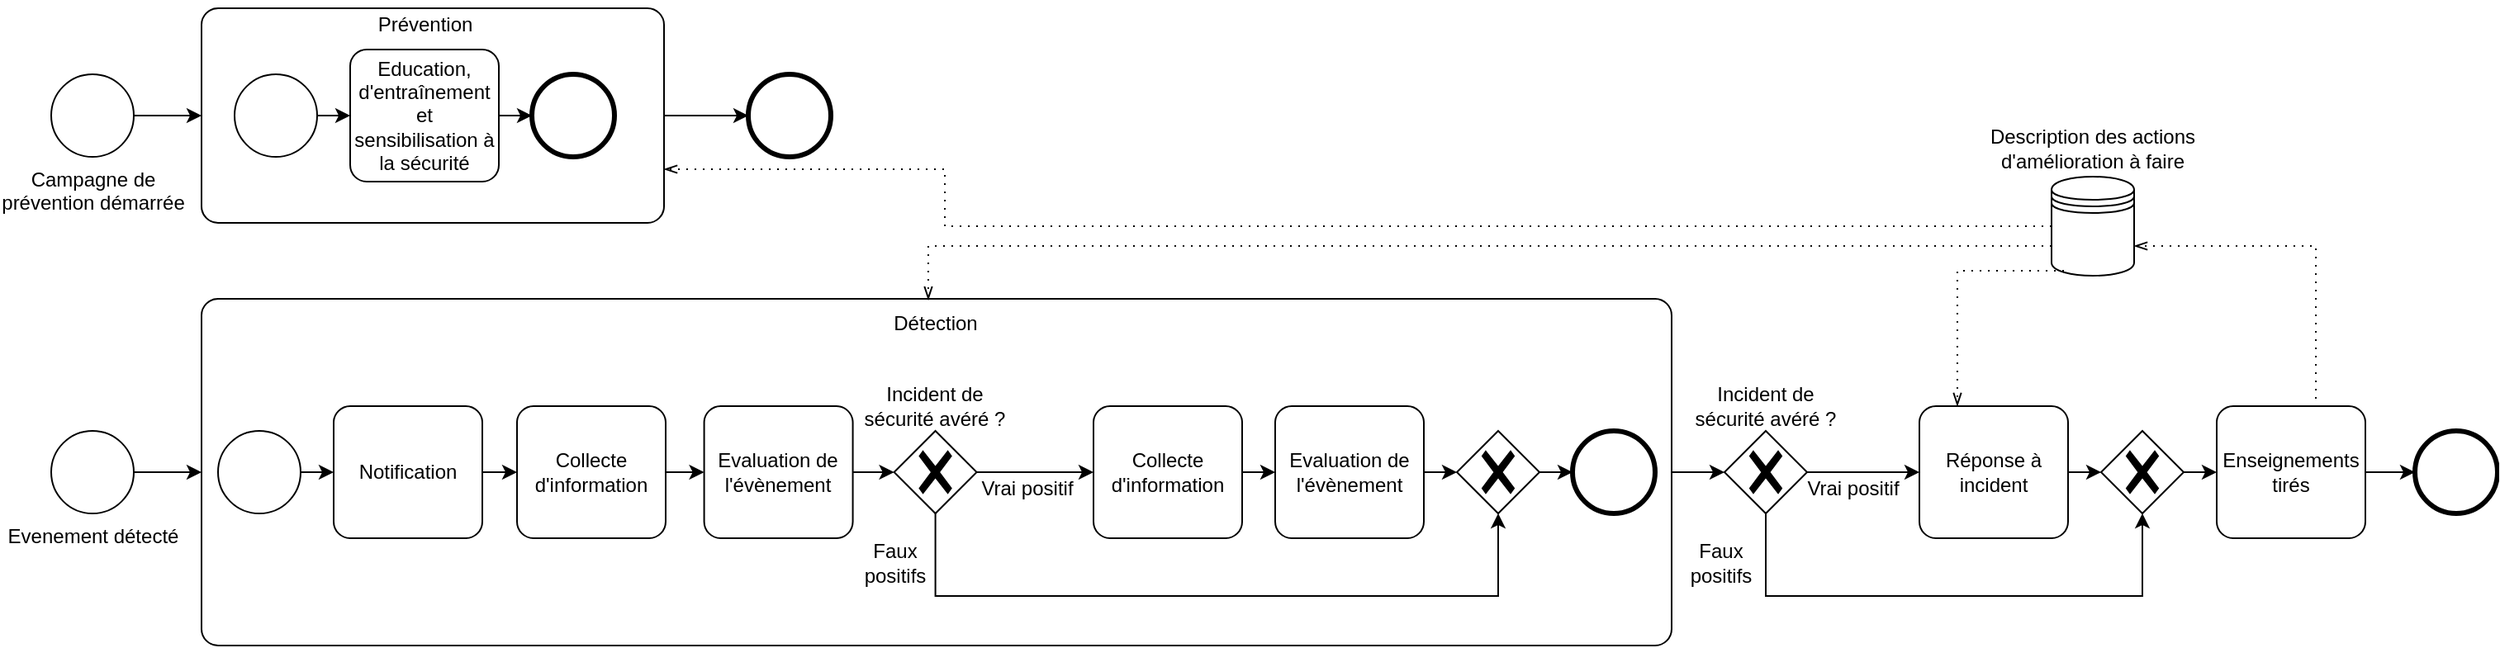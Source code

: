<mxfile version="21.4.0" type="github">
  <diagram name="Page-1" id="3ifD2pxqsWoWhPXdi1wA">
    <mxGraphModel dx="2283" dy="794" grid="1" gridSize="10" guides="1" tooltips="1" connect="1" arrows="1" fold="1" page="1" pageScale="1" pageWidth="850" pageHeight="1100" math="0" shadow="0">
      <root>
        <mxCell id="0" />
        <mxCell id="1" parent="0" />
        <mxCell id="XGC0C7EivsoRTgifj-aX-14" style="edgeStyle=orthogonalEdgeStyle;rounded=0;orthogonalLoop=1;jettySize=auto;html=1;exitX=1;exitY=0.5;exitDx=0;exitDy=0;exitPerimeter=0;" parent="1" source="XGC0C7EivsoRTgifj-aX-6" target="XGC0C7EivsoRTgifj-aX-13" edge="1">
          <mxGeometry relative="1" as="geometry" />
        </mxCell>
        <mxCell id="XGC0C7EivsoRTgifj-aX-6" value="" style="points=[[0.25,0,0],[0.5,0,0],[0.75,0,0],[1,0.25,0],[1,0.5,0],[1,0.75,0],[0.75,1,0],[0.5,1,0],[0.25,1,0],[0,0.75,0],[0,0.5,0],[0,0.25,0]];shape=mxgraph.bpmn.task;whiteSpace=wrap;rectStyle=rounded;size=10;html=1;container=0;expand=0;collapsible=0;taskMarker=abstract;" parent="1" vertex="1">
          <mxGeometry x="-190" y="290" width="280" height="130" as="geometry" />
        </mxCell>
        <mxCell id="jQWG2q-qJjAz_GA5LOOw-13" style="edgeStyle=orthogonalEdgeStyle;rounded=0;orthogonalLoop=1;jettySize=auto;html=1;exitX=1;exitY=0.5;exitDx=0;exitDy=0;exitPerimeter=0;entryX=0;entryY=0.5;entryDx=0;entryDy=0;entryPerimeter=0;" parent="1" source="revk8UcwppAEnoucgF0V-80" target="XGC0C7EivsoRTgifj-aX-25" edge="1">
          <mxGeometry relative="1" as="geometry" />
        </mxCell>
        <mxCell id="revk8UcwppAEnoucgF0V-80" value="" style="points=[[0.25,0,0],[0.5,0,0],[0.75,0,0],[1,0.25,0],[1,0.5,0],[1,0.75,0],[0.75,1,0],[0.5,1,0],[0.25,1,0],[0,0.75,0],[0,0.5,0],[0,0.25,0]];shape=mxgraph.bpmn.task;whiteSpace=wrap;rectStyle=rounded;size=10;html=1;container=0;expand=0;collapsible=0;taskMarker=abstract;" parent="1" vertex="1">
          <mxGeometry x="-190" y="466" width="890" height="210" as="geometry" />
        </mxCell>
        <mxCell id="XGC0C7EivsoRTgifj-aX-18" style="edgeStyle=orthogonalEdgeStyle;rounded=0;orthogonalLoop=1;jettySize=auto;html=1;exitX=1;exitY=0.5;exitDx=0;exitDy=0;exitPerimeter=0;entryX=0;entryY=0.5;entryDx=0;entryDy=0;entryPerimeter=0;" parent="1" source="revk8UcwppAEnoucgF0V-12" target="revk8UcwppAEnoucgF0V-80" edge="1">
          <mxGeometry relative="1" as="geometry" />
        </mxCell>
        <mxCell id="revk8UcwppAEnoucgF0V-12" value="&lt;div&gt;Evenement détecté&lt;/div&gt;" style="points=[[0.145,0.145,0],[0.5,0,0],[0.855,0.145,0],[1,0.5,0],[0.855,0.855,0],[0.5,1,0],[0.145,0.855,0],[0,0.5,0]];shape=mxgraph.bpmn.event;html=1;verticalLabelPosition=bottom;labelBackgroundColor=#ffffff;verticalAlign=top;align=center;perimeter=ellipsePerimeter;outlineConnect=0;aspect=fixed;outline=standard;symbol=general;" parent="1" vertex="1">
          <mxGeometry x="-281" y="546" width="50" height="50" as="geometry" />
        </mxCell>
        <mxCell id="XGC0C7EivsoRTgifj-aX-23" style="edgeStyle=orthogonalEdgeStyle;rounded=0;orthogonalLoop=1;jettySize=auto;html=1;exitX=1;exitY=0.5;exitDx=0;exitDy=0;exitPerimeter=0;" parent="1" source="revk8UcwppAEnoucgF0V-35" target="XGC0C7EivsoRTgifj-aX-22" edge="1">
          <mxGeometry relative="1" as="geometry" />
        </mxCell>
        <mxCell id="revk8UcwppAEnoucgF0V-35" value="" style="points=[[0.25,0.25,0],[0.5,0,0],[0.75,0.25,0],[1,0.5,0],[0.75,0.75,0],[0.5,1,0],[0.25,0.75,0],[0,0.5,0]];shape=mxgraph.bpmn.gateway2;html=1;verticalLabelPosition=bottom;labelBackgroundColor=#ffffff;verticalAlign=top;align=center;perimeter=rhombusPerimeter;outlineConnect=0;outline=none;symbol=none;gwType=exclusive;" parent="1" vertex="1">
          <mxGeometry x="570" y="546" width="50" height="50" as="geometry" />
        </mxCell>
        <mxCell id="jQWG2q-qJjAz_GA5LOOw-15" style="edgeStyle=orthogonalEdgeStyle;rounded=0;orthogonalLoop=1;jettySize=auto;html=1;exitX=1;exitY=0.5;exitDx=0;exitDy=0;exitPerimeter=0;entryX=0;entryY=0.5;entryDx=0;entryDy=0;entryPerimeter=0;" parent="1" source="revk8UcwppAEnoucgF0V-86" target="jQWG2q-qJjAz_GA5LOOw-12" edge="1">
          <mxGeometry relative="1" as="geometry">
            <mxPoint x="1050" y="571" as="sourcePoint" />
          </mxGeometry>
        </mxCell>
        <mxCell id="revk8UcwppAEnoucgF0V-86" value="" style="points=[[0.25,0.25,0],[0.5,0,0],[0.75,0.25,0],[1,0.5,0],[0.75,0.75,0],[0.5,1,0],[0.25,0.75,0],[0,0.5,0]];shape=mxgraph.bpmn.gateway2;html=1;verticalLabelPosition=bottom;labelBackgroundColor=#ffffff;verticalAlign=top;align=center;perimeter=rhombusPerimeter;outlineConnect=0;outline=none;symbol=none;gwType=exclusive;" parent="1" vertex="1">
          <mxGeometry x="960" y="546" width="50" height="50" as="geometry" />
        </mxCell>
        <mxCell id="revk8UcwppAEnoucgF0V-94" style="edgeStyle=orthogonalEdgeStyle;rounded=0;orthogonalLoop=1;jettySize=auto;html=1;exitX=0.5;exitY=1;exitDx=0;exitDy=0;exitPerimeter=0;entryX=0.5;entryY=1;entryDx=0;entryDy=0;entryPerimeter=0;" parent="1" source="revk8UcwppAEnoucgF0V-24" target="revk8UcwppAEnoucgF0V-35" edge="1">
          <mxGeometry relative="1" as="geometry">
            <mxPoint x="925" y="551" as="targetPoint" />
            <mxPoint x="599.94" y="576" as="sourcePoint" />
            <Array as="points">
              <mxPoint x="254" y="646" />
              <mxPoint x="595" y="646" />
            </Array>
          </mxGeometry>
        </mxCell>
        <mxCell id="revk8UcwppAEnoucgF0V-95" value="" style="points=[[0.145,0.145,0],[0.5,0,0],[0.855,0.145,0],[1,0.5,0],[0.855,0.855,0],[0.5,1,0],[0.145,0.855,0],[0,0.5,0]];shape=mxgraph.bpmn.event;html=1;verticalLabelPosition=bottom;labelBackgroundColor=#ffffff;verticalAlign=top;align=center;perimeter=ellipsePerimeter;outlineConnect=0;aspect=fixed;outline=end;symbol=terminate2;" parent="1" vertex="1">
          <mxGeometry x="1150" y="546" width="50" height="50" as="geometry" />
        </mxCell>
        <mxCell id="XGC0C7EivsoRTgifj-aX-17" style="edgeStyle=orthogonalEdgeStyle;rounded=0;orthogonalLoop=1;jettySize=auto;html=1;exitX=1;exitY=0.5;exitDx=0;exitDy=0;exitPerimeter=0;entryX=0;entryY=0.5;entryDx=0;entryDy=0;entryPerimeter=0;" parent="1" source="revk8UcwppAEnoucgF0V-102" target="XGC0C7EivsoRTgifj-aX-6" edge="1">
          <mxGeometry relative="1" as="geometry" />
        </mxCell>
        <mxCell id="revk8UcwppAEnoucgF0V-102" value="Campagne de&lt;br&gt;prévention démarrée" style="points=[[0.145,0.145,0],[0.5,0,0],[0.855,0.145,0],[1,0.5,0],[0.855,0.855,0],[0.5,1,0],[0.145,0.855,0],[0,0.5,0]];shape=mxgraph.bpmn.event;html=1;verticalLabelPosition=bottom;labelBackgroundColor=#ffffff;verticalAlign=top;align=center;perimeter=ellipsePerimeter;outlineConnect=0;aspect=fixed;outline=standard;symbol=general;" parent="1" vertex="1">
          <mxGeometry x="-281" y="330" width="50" height="50" as="geometry" />
        </mxCell>
        <mxCell id="XGC0C7EivsoRTgifj-aX-13" value="" style="points=[[0.145,0.145,0],[0.5,0,0],[0.855,0.145,0],[1,0.5,0],[0.855,0.855,0],[0.5,1,0],[0.145,0.855,0],[0,0.5,0]];shape=mxgraph.bpmn.event;html=1;verticalLabelPosition=bottom;labelBackgroundColor=#ffffff;verticalAlign=top;align=center;perimeter=ellipsePerimeter;outlineConnect=0;aspect=fixed;outline=end;symbol=terminate2;" parent="1" vertex="1">
          <mxGeometry x="141" y="330" width="50" height="50" as="geometry" />
        </mxCell>
        <mxCell id="revk8UcwppAEnoucgF0V-81" value="Détection" style="text;html=1;strokeColor=none;fillColor=none;align=center;verticalAlign=middle;whiteSpace=wrap;rounded=0;" parent="1" vertex="1">
          <mxGeometry x="224.294" y="466" width="61.412" height="30" as="geometry" />
        </mxCell>
        <mxCell id="jQWG2q-qJjAz_GA5LOOw-9" style="edgeStyle=orthogonalEdgeStyle;rounded=0;orthogonalLoop=1;jettySize=auto;html=1;exitX=1;exitY=0.5;exitDx=0;exitDy=0;exitPerimeter=0;entryX=0;entryY=0.5;entryDx=0;entryDy=0;entryPerimeter=0;" parent="1" source="revk8UcwppAEnoucgF0V-32" target="revk8UcwppAEnoucgF0V-35" edge="1">
          <mxGeometry relative="1" as="geometry" />
        </mxCell>
        <mxCell id="revk8UcwppAEnoucgF0V-32" value="Evaluation de l&#39;évènement" style="points=[[0.25,0,0],[0.5,0,0],[0.75,0,0],[1,0.25,0],[1,0.5,0],[1,0.75,0],[0.75,1,0],[0.5,1,0],[0.25,1,0],[0,0.75,0],[0,0.5,0],[0,0.25,0]];shape=mxgraph.bpmn.task;whiteSpace=wrap;rectStyle=rounded;size=10;html=1;container=1;expand=0;collapsible=0;taskMarker=abstract;" parent="1" vertex="1">
          <mxGeometry x="460" y="531" width="90" height="80" as="geometry" />
        </mxCell>
        <mxCell id="jQWG2q-qJjAz_GA5LOOw-8" style="edgeStyle=orthogonalEdgeStyle;rounded=0;orthogonalLoop=1;jettySize=auto;html=1;exitX=1;exitY=0.5;exitDx=0;exitDy=0;exitPerimeter=0;entryX=0;entryY=0.5;entryDx=0;entryDy=0;entryPerimeter=0;" parent="1" source="revk8UcwppAEnoucgF0V-31" target="revk8UcwppAEnoucgF0V-32" edge="1">
          <mxGeometry relative="1" as="geometry" />
        </mxCell>
        <mxCell id="revk8UcwppAEnoucgF0V-31" value="Collecte d&#39;information" style="points=[[0.25,0,0],[0.5,0,0],[0.75,0,0],[1,0.25,0],[1,0.5,0],[1,0.75,0],[0.75,1,0],[0.5,1,0],[0.25,1,0],[0,0.75,0],[0,0.5,0],[0,0.25,0]];shape=mxgraph.bpmn.task;whiteSpace=wrap;rectStyle=rounded;size=10;html=1;container=1;expand=0;collapsible=0;taskMarker=abstract;" parent="1" vertex="1">
          <mxGeometry x="350" y="531" width="90" height="80" as="geometry" />
        </mxCell>
        <mxCell id="revk8UcwppAEnoucgF0V-24" value="" style="points=[[0.25,0.25,0],[0.5,0,0],[0.75,0.25,0],[1,0.5,0],[0.75,0.75,0],[0.5,1,0],[0.25,0.75,0],[0,0.5,0]];shape=mxgraph.bpmn.gateway2;html=1;verticalLabelPosition=bottom;labelBackgroundColor=#ffffff;verticalAlign=top;align=center;perimeter=rhombusPerimeter;outlineConnect=0;outline=none;symbol=none;gwType=exclusive;" parent="1" vertex="1">
          <mxGeometry x="229.29" y="546" width="50" height="50" as="geometry" />
        </mxCell>
        <mxCell id="revk8UcwppAEnoucgF0V-33" style="edgeStyle=orthogonalEdgeStyle;rounded=0;orthogonalLoop=1;jettySize=auto;html=1;exitX=1;exitY=0.5;exitDx=0;exitDy=0;exitPerimeter=0;entryX=0;entryY=0.5;entryDx=0;entryDy=0;entryPerimeter=0;" parent="1" source="revk8UcwppAEnoucgF0V-24" target="revk8UcwppAEnoucgF0V-31" edge="1">
          <mxGeometry relative="1" as="geometry" />
        </mxCell>
        <mxCell id="revk8UcwppAEnoucgF0V-42" value="Vrai positif" style="text;html=1;strokeColor=none;fillColor=none;align=center;verticalAlign=middle;whiteSpace=wrap;rounded=0;" parent="1" vertex="1">
          <mxGeometry x="260" y="566" width="100" height="30" as="geometry" />
        </mxCell>
        <mxCell id="revk8UcwppAEnoucgF0V-28" value="Evaluation de l&#39;évènement" style="points=[[0.25,0,0],[0.5,0,0],[0.75,0,0],[1,0.25,0],[1,0.5,0],[1,0.75,0],[0.75,1,0],[0.5,1,0],[0.25,1,0],[0,0.75,0],[0,0.5,0],[0,0.25,0]];shape=mxgraph.bpmn.task;whiteSpace=wrap;rectStyle=rounded;size=10;html=1;container=1;expand=0;collapsible=0;taskMarker=abstract;" parent="1" vertex="1">
          <mxGeometry x="114.29" y="531" width="90" height="80" as="geometry" />
        </mxCell>
        <mxCell id="revk8UcwppAEnoucgF0V-29" style="edgeStyle=orthogonalEdgeStyle;rounded=0;orthogonalLoop=1;jettySize=auto;html=1;entryX=0;entryY=0.5;entryDx=0;entryDy=0;entryPerimeter=0;" parent="1" source="revk8UcwppAEnoucgF0V-28" target="revk8UcwppAEnoucgF0V-24" edge="1">
          <mxGeometry relative="1" as="geometry" />
        </mxCell>
        <mxCell id="revk8UcwppAEnoucgF0V-27" value="Collecte d&#39;information" style="points=[[0.25,0,0],[0.5,0,0],[0.75,0,0],[1,0.25,0],[1,0.5,0],[1,0.75,0],[0.75,1,0],[0.5,1,0],[0.25,1,0],[0,0.75,0],[0,0.5,0],[0,0.25,0]];shape=mxgraph.bpmn.task;whiteSpace=wrap;rectStyle=rounded;size=10;html=1;container=1;expand=0;collapsible=0;taskMarker=abstract;" parent="1" vertex="1">
          <mxGeometry x="1" y="531" width="90" height="80" as="geometry" />
        </mxCell>
        <mxCell id="revk8UcwppAEnoucgF0V-30" style="edgeStyle=orthogonalEdgeStyle;rounded=0;orthogonalLoop=1;jettySize=auto;html=1;exitX=1;exitY=0.5;exitDx=0;exitDy=0;exitPerimeter=0;entryX=0;entryY=0.5;entryDx=0;entryDy=0;entryPerimeter=0;" parent="1" source="revk8UcwppAEnoucgF0V-27" target="revk8UcwppAEnoucgF0V-28" edge="1">
          <mxGeometry relative="1" as="geometry" />
        </mxCell>
        <mxCell id="revk8UcwppAEnoucgF0V-50" value="Notification" style="points=[[0.25,0,0],[0.5,0,0],[0.75,0,0],[1,0.25,0],[1,0.5,0],[1,0.75,0],[0.75,1,0],[0.5,1,0],[0.25,1,0],[0,0.75,0],[0,0.5,0],[0,0.25,0]];shape=mxgraph.bpmn.task;whiteSpace=wrap;rectStyle=rounded;size=10;html=1;container=1;expand=0;collapsible=0;taskMarker=abstract;" parent="1" vertex="1">
          <mxGeometry x="-110" y="531" width="90" height="80" as="geometry" />
        </mxCell>
        <mxCell id="revk8UcwppAEnoucgF0V-51" style="edgeStyle=orthogonalEdgeStyle;rounded=0;orthogonalLoop=1;jettySize=auto;html=1;exitX=1;exitY=0.5;exitDx=0;exitDy=0;exitPerimeter=0;entryX=0;entryY=0.5;entryDx=0;entryDy=0;entryPerimeter=0;" parent="1" source="revk8UcwppAEnoucgF0V-50" target="revk8UcwppAEnoucgF0V-27" edge="1">
          <mxGeometry relative="1" as="geometry" />
        </mxCell>
        <mxCell id="XGC0C7EivsoRTgifj-aX-20" style="edgeStyle=orthogonalEdgeStyle;rounded=0;orthogonalLoop=1;jettySize=auto;html=1;exitX=1;exitY=0.5;exitDx=0;exitDy=0;exitPerimeter=0;entryX=0;entryY=0.5;entryDx=0;entryDy=0;entryPerimeter=0;" parent="1" source="XGC0C7EivsoRTgifj-aX-19" target="revk8UcwppAEnoucgF0V-50" edge="1">
          <mxGeometry relative="1" as="geometry" />
        </mxCell>
        <mxCell id="XGC0C7EivsoRTgifj-aX-19" value="&lt;div&gt;&lt;br&gt;&lt;/div&gt;" style="points=[[0.145,0.145,0],[0.5,0,0],[0.855,0.145,0],[1,0.5,0],[0.855,0.855,0],[0.5,1,0],[0.145,0.855,0],[0,0.5,0]];shape=mxgraph.bpmn.event;html=1;verticalLabelPosition=bottom;labelBackgroundColor=#ffffff;verticalAlign=top;align=center;perimeter=ellipsePerimeter;outlineConnect=0;aspect=fixed;outline=standard;symbol=general;" parent="1" vertex="1">
          <mxGeometry x="-180" y="546" width="50" height="50" as="geometry" />
        </mxCell>
        <mxCell id="revk8UcwppAEnoucgF0V-43" value="Faux positifs" style="text;html=1;strokeColor=none;fillColor=none;align=center;verticalAlign=middle;whiteSpace=wrap;rounded=0;" parent="1" vertex="1">
          <mxGeometry x="200" y="611" width="60" height="30" as="geometry" />
        </mxCell>
        <mxCell id="XGC0C7EivsoRTgifj-aX-22" value="" style="points=[[0.145,0.145,0],[0.5,0,0],[0.855,0.145,0],[1,0.5,0],[0.855,0.855,0],[0.5,1,0],[0.145,0.855,0],[0,0.5,0]];shape=mxgraph.bpmn.event;html=1;verticalLabelPosition=bottom;labelBackgroundColor=#ffffff;verticalAlign=top;align=center;perimeter=ellipsePerimeter;outlineConnect=0;aspect=fixed;outline=end;symbol=terminate2;" parent="1" vertex="1">
          <mxGeometry x="640" y="546" width="50" height="50" as="geometry" />
        </mxCell>
        <mxCell id="XGC0C7EivsoRTgifj-aX-29" style="edgeStyle=orthogonalEdgeStyle;rounded=0;orthogonalLoop=1;jettySize=auto;html=1;exitX=0.5;exitY=1;exitDx=0;exitDy=0;exitPerimeter=0;entryX=0.5;entryY=1;entryDx=0;entryDy=0;entryPerimeter=0;" parent="1" source="XGC0C7EivsoRTgifj-aX-25" target="revk8UcwppAEnoucgF0V-86" edge="1">
          <mxGeometry relative="1" as="geometry">
            <Array as="points">
              <mxPoint x="757" y="646" />
              <mxPoint x="985" y="646" />
            </Array>
          </mxGeometry>
        </mxCell>
        <mxCell id="jQWG2q-qJjAz_GA5LOOw-14" style="edgeStyle=orthogonalEdgeStyle;rounded=0;orthogonalLoop=1;jettySize=auto;html=1;exitX=1;exitY=0.5;exitDx=0;exitDy=0;exitPerimeter=0;entryX=0;entryY=0.5;entryDx=0;entryDy=0;entryPerimeter=0;" parent="1" source="XGC0C7EivsoRTgifj-aX-25" target="jQWG2q-qJjAz_GA5LOOw-10" edge="1">
          <mxGeometry relative="1" as="geometry" />
        </mxCell>
        <mxCell id="XGC0C7EivsoRTgifj-aX-25" value="" style="points=[[0.25,0.25,0],[0.5,0,0],[0.75,0.25,0],[1,0.5,0],[0.75,0.75,0],[0.5,1,0],[0.25,0.75,0],[0,0.5,0]];shape=mxgraph.bpmn.gateway2;html=1;verticalLabelPosition=bottom;labelBackgroundColor=#ffffff;verticalAlign=top;align=center;perimeter=rhombusPerimeter;outlineConnect=0;outline=none;symbol=none;gwType=exclusive;" parent="1" vertex="1">
          <mxGeometry x="732" y="546" width="50" height="50" as="geometry" />
        </mxCell>
        <mxCell id="NBq_QuUXOpZ47Og0pqbb-1" value="" style="shape=datastore;html=1;labelPosition=center;verticalLabelPosition=bottom;align=center;verticalAlign=top;" parent="1" vertex="1">
          <mxGeometry x="930" y="392" width="50" height="60" as="geometry" />
        </mxCell>
        <mxCell id="NBq_QuUXOpZ47Og0pqbb-2" value="" style="edgeStyle=elbowEdgeStyle;fontSize=12;html=1;endFill=0;startFill=0;endSize=6;startSize=6;dashed=1;dashPattern=1 4;endArrow=openThin;startArrow=none;rounded=0;exitX=0.5;exitY=0;exitDx=0;exitDy=0;entryX=1;entryY=0.7;entryDx=0;entryDy=0;" parent="1" target="NBq_QuUXOpZ47Og0pqbb-1" edge="1">
          <mxGeometry width="160" relative="1" as="geometry">
            <mxPoint x="1089" y="535.5" as="sourcePoint" />
            <mxPoint x="880" y="412" as="targetPoint" />
            <Array as="points">
              <mxPoint x="1090" y="482" />
            </Array>
          </mxGeometry>
        </mxCell>
        <mxCell id="NBq_QuUXOpZ47Og0pqbb-4" value="" style="edgeStyle=elbowEdgeStyle;fontSize=12;html=1;endFill=0;startFill=0;endSize=6;startSize=6;dashed=1;dashPattern=1 4;endArrow=openThin;startArrow=none;rounded=0;exitX=0;exitY=0.7;exitDx=0;exitDy=0;entryX=0.494;entryY=0.003;entryDx=0;entryDy=0;entryPerimeter=0;" parent="1" source="NBq_QuUXOpZ47Og0pqbb-1" target="revk8UcwppAEnoucgF0V-80" edge="1">
          <mxGeometry width="160" relative="1" as="geometry">
            <mxPoint x="410" y="410" as="sourcePoint" />
            <mxPoint x="570" y="410" as="targetPoint" />
            <Array as="points">
              <mxPoint x="250" y="450" />
            </Array>
          </mxGeometry>
        </mxCell>
        <mxCell id="NBq_QuUXOpZ47Og0pqbb-5" value="" style="edgeStyle=elbowEdgeStyle;fontSize=12;html=1;endFill=0;startFill=0;endSize=6;startSize=6;dashed=1;dashPattern=1 4;endArrow=openThin;startArrow=none;rounded=0;exitX=0.15;exitY=0.95;exitDx=0;exitDy=0;entryX=0.25;entryY=0;entryDx=0;entryDy=0;exitPerimeter=0;entryPerimeter=0;" parent="1" source="NBq_QuUXOpZ47Og0pqbb-1" target="jQWG2q-qJjAz_GA5LOOw-10" edge="1">
          <mxGeometry width="160" relative="1" as="geometry">
            <mxPoint x="740" y="472" as="sourcePoint" />
            <mxPoint x="899.25" y="535.5" as="targetPoint" />
            <Array as="points">
              <mxPoint x="873" y="480" />
              <mxPoint x="900" y="480" />
              <mxPoint x="900" y="490" />
              <mxPoint x="920" y="492" />
            </Array>
          </mxGeometry>
        </mxCell>
        <mxCell id="NBq_QuUXOpZ47Og0pqbb-7" value="Description des actions d&#39;amélioration à faire" style="text;html=1;strokeColor=none;fillColor=none;align=center;verticalAlign=middle;whiteSpace=wrap;rounded=0;" parent="1" vertex="1">
          <mxGeometry x="886.12" y="357" width="137.75" height="35" as="geometry" />
        </mxCell>
        <mxCell id="jQWG2q-qJjAz_GA5LOOw-11" style="edgeStyle=orthogonalEdgeStyle;rounded=0;orthogonalLoop=1;jettySize=auto;html=1;exitX=1;exitY=0.5;exitDx=0;exitDy=0;exitPerimeter=0;entryX=0;entryY=0.5;entryDx=0;entryDy=0;entryPerimeter=0;" parent="1" source="jQWG2q-qJjAz_GA5LOOw-10" target="revk8UcwppAEnoucgF0V-86" edge="1">
          <mxGeometry relative="1" as="geometry" />
        </mxCell>
        <mxCell id="jQWG2q-qJjAz_GA5LOOw-10" value="Réponse à incident" style="points=[[0.25,0,0],[0.5,0,0],[0.75,0,0],[1,0.25,0],[1,0.5,0],[1,0.75,0],[0.75,1,0],[0.5,1,0],[0.25,1,0],[0,0.75,0],[0,0.5,0],[0,0.25,0]];shape=mxgraph.bpmn.task;whiteSpace=wrap;rectStyle=rounded;size=10;html=1;container=1;expand=0;collapsible=0;taskMarker=abstract;" parent="1" vertex="1">
          <mxGeometry x="850" y="531" width="90" height="80" as="geometry" />
        </mxCell>
        <mxCell id="jQWG2q-qJjAz_GA5LOOw-16" style="edgeStyle=orthogonalEdgeStyle;rounded=0;orthogonalLoop=1;jettySize=auto;html=1;exitX=1;exitY=0.5;exitDx=0;exitDy=0;exitPerimeter=0;entryX=0;entryY=0.5;entryDx=0;entryDy=0;entryPerimeter=0;" parent="1" source="jQWG2q-qJjAz_GA5LOOw-12" target="revk8UcwppAEnoucgF0V-95" edge="1">
          <mxGeometry relative="1" as="geometry" />
        </mxCell>
        <mxCell id="jQWG2q-qJjAz_GA5LOOw-12" value="Enseignements tirés" style="points=[[0.25,0,0],[0.5,0,0],[0.75,0,0],[1,0.25,0],[1,0.5,0],[1,0.75,0],[0.75,1,0],[0.5,1,0],[0.25,1,0],[0,0.75,0],[0,0.5,0],[0,0.25,0]];shape=mxgraph.bpmn.task;whiteSpace=wrap;rectStyle=rounded;size=10;html=1;container=1;expand=0;collapsible=0;taskMarker=abstract;" parent="1" vertex="1">
          <mxGeometry x="1030" y="531" width="90" height="80" as="geometry" />
        </mxCell>
        <mxCell id="XGC0C7EivsoRTgifj-aX-7" value="&lt;div&gt;Prévention&lt;/div&gt;" style="text;html=1;strokeColor=none;fillColor=none;align=center;verticalAlign=middle;whiteSpace=wrap;rounded=0;" parent="1" vertex="1">
          <mxGeometry x="-92.5" y="285" width="75" height="30" as="geometry" />
        </mxCell>
        <mxCell id="XGC0C7EivsoRTgifj-aX-9" style="edgeStyle=orthogonalEdgeStyle;rounded=0;orthogonalLoop=1;jettySize=auto;html=1;exitX=1;exitY=0.5;exitDx=0;exitDy=0;exitPerimeter=0;entryX=0;entryY=0.5;entryDx=0;entryDy=0;entryPerimeter=0;" parent="1" edge="1">
          <mxGeometry relative="1" as="geometry">
            <mxPoint x="-138.936" y="360" as="targetPoint" />
          </mxGeometry>
        </mxCell>
        <mxCell id="XGC0C7EivsoRTgifj-aX-5" style="edgeStyle=orthogonalEdgeStyle;rounded=0;orthogonalLoop=1;jettySize=auto;html=1;exitX=1;exitY=0.5;exitDx=0;exitDy=0;exitPerimeter=0;" parent="1" edge="1">
          <mxGeometry relative="1" as="geometry">
            <mxPoint x="-49.574" y="360" as="targetPoint" />
          </mxGeometry>
        </mxCell>
        <mxCell id="XGC0C7EivsoRTgifj-aX-10" value="" style="points=[[0.145,0.145,0],[0.5,0,0],[0.855,0.145,0],[1,0.5,0],[0.855,0.855,0],[0.5,1,0],[0.145,0.855,0],[0,0.5,0]];shape=mxgraph.bpmn.event;html=1;verticalLabelPosition=bottom;labelBackgroundColor=#ffffff;verticalAlign=top;align=center;perimeter=ellipsePerimeter;outlineConnect=0;aspect=fixed;outline=end;symbol=terminate2;" parent="1" vertex="1">
          <mxGeometry x="10" y="330" width="50" height="50" as="geometry" />
        </mxCell>
        <mxCell id="XGC0C7EivsoRTgifj-aX-16" style="edgeStyle=orthogonalEdgeStyle;rounded=0;orthogonalLoop=1;jettySize=auto;html=1;entryX=0;entryY=0.5;entryDx=0;entryDy=0;entryPerimeter=0;" parent="1" source="jQWG2q-qJjAz_GA5LOOw-5" target="XGC0C7EivsoRTgifj-aX-10" edge="1">
          <mxGeometry relative="1" as="geometry">
            <mxPoint x="20" y="355" as="sourcePoint" />
          </mxGeometry>
        </mxCell>
        <mxCell id="XGC0C7EivsoRTgifj-aX-15" style="edgeStyle=orthogonalEdgeStyle;rounded=0;orthogonalLoop=1;jettySize=auto;html=1;exitX=1;exitY=0.5;exitDx=0;exitDy=0;exitPerimeter=0;entryX=0;entryY=0.5;entryDx=0;entryDy=0;entryPerimeter=0;" parent="1" source="XGC0C7EivsoRTgifj-aX-12" edge="1">
          <mxGeometry relative="1" as="geometry">
            <mxPoint x="-100" y="355" as="targetPoint" />
          </mxGeometry>
        </mxCell>
        <mxCell id="XGC0C7EivsoRTgifj-aX-12" value="" style="points=[[0.145,0.145,0],[0.5,0,0],[0.855,0.145,0],[1,0.5,0],[0.855,0.855,0],[0.5,1,0],[0.145,0.855,0],[0,0.5,0]];shape=mxgraph.bpmn.event;html=1;verticalLabelPosition=bottom;labelBackgroundColor=#ffffff;verticalAlign=top;align=center;perimeter=ellipsePerimeter;outlineConnect=0;aspect=fixed;outline=standard;symbol=general;" parent="1" vertex="1">
          <mxGeometry x="-170" y="330" width="50" height="50" as="geometry" />
        </mxCell>
        <mxCell id="jQWG2q-qJjAz_GA5LOOw-5" value="Education, d&#39;entraînement et sensibilisation à la sécurité" style="points=[[0.25,0,0],[0.5,0,0],[0.75,0,0],[1,0.25,0],[1,0.5,0],[1,0.75,0],[0.75,1,0],[0.5,1,0],[0.25,1,0],[0,0.75,0],[0,0.5,0],[0,0.25,0]];shape=mxgraph.bpmn.task;whiteSpace=wrap;rectStyle=rounded;size=10;html=1;container=1;expand=0;collapsible=0;taskMarker=abstract;" parent="1" vertex="1">
          <mxGeometry x="-100" y="315" width="90" height="80" as="geometry" />
        </mxCell>
        <mxCell id="jQWG2q-qJjAz_GA5LOOw-17" value="" style="edgeStyle=elbowEdgeStyle;fontSize=12;html=1;endFill=0;startFill=0;endSize=6;startSize=6;dashed=1;dashPattern=1 4;endArrow=openThin;startArrow=none;rounded=0;exitX=0;exitY=0.5;exitDx=0;exitDy=0;entryX=1;entryY=0.75;entryDx=0;entryDy=0;entryPerimeter=0;" parent="1" source="NBq_QuUXOpZ47Og0pqbb-1" target="XGC0C7EivsoRTgifj-aX-6" edge="1">
          <mxGeometry width="160" relative="1" as="geometry">
            <mxPoint x="400" y="392" as="sourcePoint" />
            <mxPoint x="560" y="392" as="targetPoint" />
            <Array as="points">
              <mxPoint x="260" y="410" />
            </Array>
          </mxGeometry>
        </mxCell>
        <mxCell id="n6X_4S1wcW-YTpLdz1-c-1" value="Incident de sécurité avéré ?" style="text;html=1;strokeColor=none;fillColor=none;align=center;verticalAlign=middle;whiteSpace=wrap;rounded=0;" vertex="1" parent="1">
          <mxGeometry x="206.44" y="516" width="95.71" height="30" as="geometry" />
        </mxCell>
        <mxCell id="n6X_4S1wcW-YTpLdz1-c-2" value="Incident de sécurité avéré ?" style="text;html=1;strokeColor=none;fillColor=none;align=center;verticalAlign=middle;whiteSpace=wrap;rounded=0;" vertex="1" parent="1">
          <mxGeometry x="709.14" y="516" width="95.71" height="30" as="geometry" />
        </mxCell>
        <mxCell id="n6X_4S1wcW-YTpLdz1-c-3" value="Faux positifs" style="text;html=1;strokeColor=none;fillColor=none;align=center;verticalAlign=middle;whiteSpace=wrap;rounded=0;" vertex="1" parent="1">
          <mxGeometry x="700" y="611" width="60" height="30" as="geometry" />
        </mxCell>
        <mxCell id="n6X_4S1wcW-YTpLdz1-c-4" value="Vrai positif" style="text;html=1;strokeColor=none;fillColor=none;align=center;verticalAlign=middle;whiteSpace=wrap;rounded=0;" vertex="1" parent="1">
          <mxGeometry x="760" y="566" width="100" height="30" as="geometry" />
        </mxCell>
      </root>
    </mxGraphModel>
  </diagram>
</mxfile>
